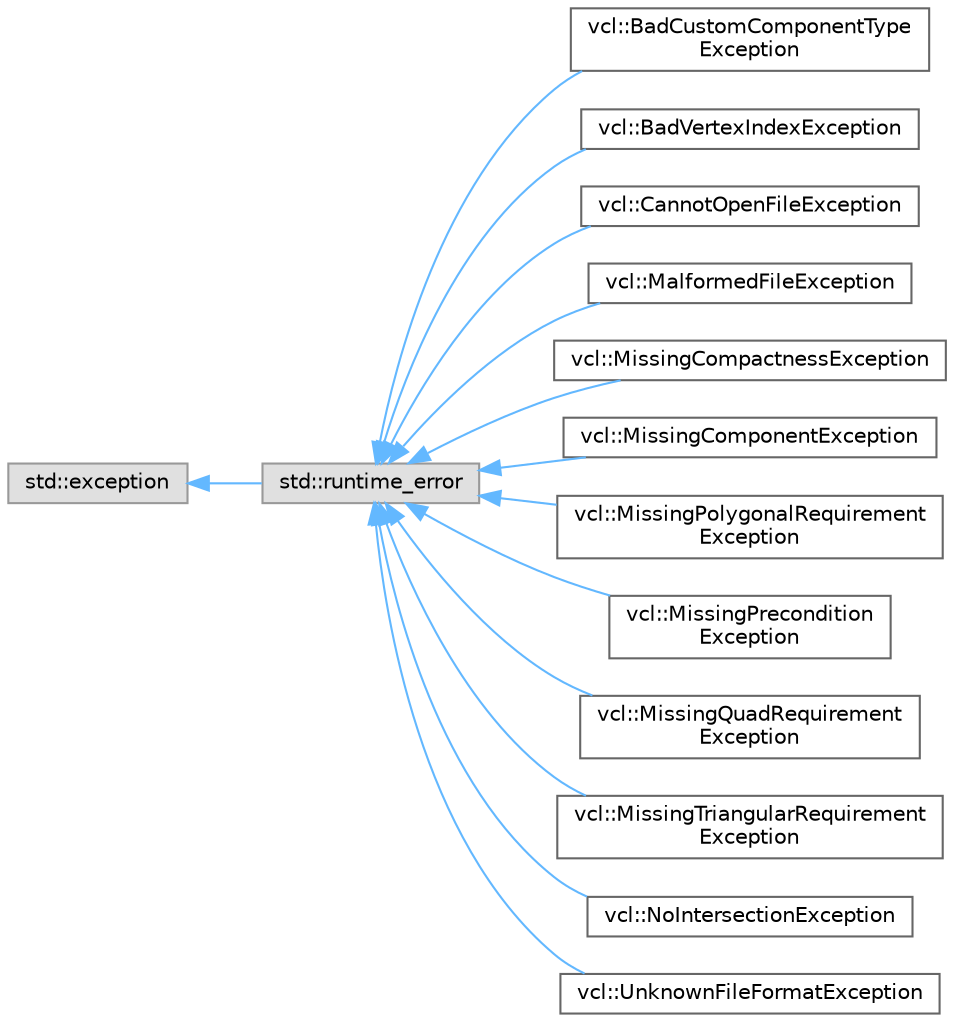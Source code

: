 digraph "Graphical Class Hierarchy"
{
 // LATEX_PDF_SIZE
  bgcolor="transparent";
  edge [fontname=Helvetica,fontsize=10,labelfontname=Helvetica,labelfontsize=10];
  node [fontname=Helvetica,fontsize=10,shape=box,height=0.2,width=0.4];
  rankdir="LR";
  Node0 [label="std::exception",height=0.2,width=0.4,color="grey60", fillcolor="#E0E0E0", style="filled",tooltip=" "];
  Node0 -> Node1 [dir="back",color="steelblue1",style="solid"];
  Node1 [label="std::runtime_error",height=0.2,width=0.4,color="grey60", fillcolor="#E0E0E0", style="filled",tooltip=" "];
  Node1 -> Node2 [dir="back",color="steelblue1",style="solid"];
  Node2 [label="vcl::BadCustomComponentType\lException",height=0.2,width=0.4,color="grey40", fillcolor="white", style="filled",URL="$classvcl_1_1BadCustomComponentTypeException.html",tooltip=" "];
  Node1 -> Node3 [dir="back",color="steelblue1",style="solid"];
  Node3 [label="vcl::BadVertexIndexException",height=0.2,width=0.4,color="grey40", fillcolor="white", style="filled",URL="$classvcl_1_1BadVertexIndexException.html",tooltip=" "];
  Node1 -> Node4 [dir="back",color="steelblue1",style="solid"];
  Node4 [label="vcl::CannotOpenFileException",height=0.2,width=0.4,color="grey40", fillcolor="white", style="filled",URL="$classvcl_1_1CannotOpenFileException.html",tooltip=" "];
  Node1 -> Node5 [dir="back",color="steelblue1",style="solid"];
  Node5 [label="vcl::MalformedFileException",height=0.2,width=0.4,color="grey40", fillcolor="white", style="filled",URL="$classvcl_1_1MalformedFileException.html",tooltip=" "];
  Node1 -> Node6 [dir="back",color="steelblue1",style="solid"];
  Node6 [label="vcl::MissingCompactnessException",height=0.2,width=0.4,color="grey40", fillcolor="white", style="filled",URL="$classvcl_1_1MissingCompactnessException.html",tooltip=" "];
  Node1 -> Node7 [dir="back",color="steelblue1",style="solid"];
  Node7 [label="vcl::MissingComponentException",height=0.2,width=0.4,color="grey40", fillcolor="white", style="filled",URL="$classvcl_1_1MissingComponentException.html",tooltip=" "];
  Node1 -> Node8 [dir="back",color="steelblue1",style="solid"];
  Node8 [label="vcl::MissingPolygonalRequirement\lException",height=0.2,width=0.4,color="grey40", fillcolor="white", style="filled",URL="$classvcl_1_1MissingPolygonalRequirementException.html",tooltip=" "];
  Node1 -> Node9 [dir="back",color="steelblue1",style="solid"];
  Node9 [label="vcl::MissingPrecondition\lException",height=0.2,width=0.4,color="grey40", fillcolor="white", style="filled",URL="$classvcl_1_1MissingPreconditionException.html",tooltip=" "];
  Node1 -> Node10 [dir="back",color="steelblue1",style="solid"];
  Node10 [label="vcl::MissingQuadRequirement\lException",height=0.2,width=0.4,color="grey40", fillcolor="white", style="filled",URL="$classvcl_1_1MissingQuadRequirementException.html",tooltip=" "];
  Node1 -> Node11 [dir="back",color="steelblue1",style="solid"];
  Node11 [label="vcl::MissingTriangularRequirement\lException",height=0.2,width=0.4,color="grey40", fillcolor="white", style="filled",URL="$classvcl_1_1MissingTriangularRequirementException.html",tooltip=" "];
  Node1 -> Node12 [dir="back",color="steelblue1",style="solid"];
  Node12 [label="vcl::NoIntersectionException",height=0.2,width=0.4,color="grey40", fillcolor="white", style="filled",URL="$classvcl_1_1NoIntersectionException.html",tooltip=" "];
  Node1 -> Node13 [dir="back",color="steelblue1",style="solid"];
  Node13 [label="vcl::UnknownFileFormatException",height=0.2,width=0.4,color="grey40", fillcolor="white", style="filled",URL="$classvcl_1_1UnknownFileFormatException.html",tooltip=" "];
}
